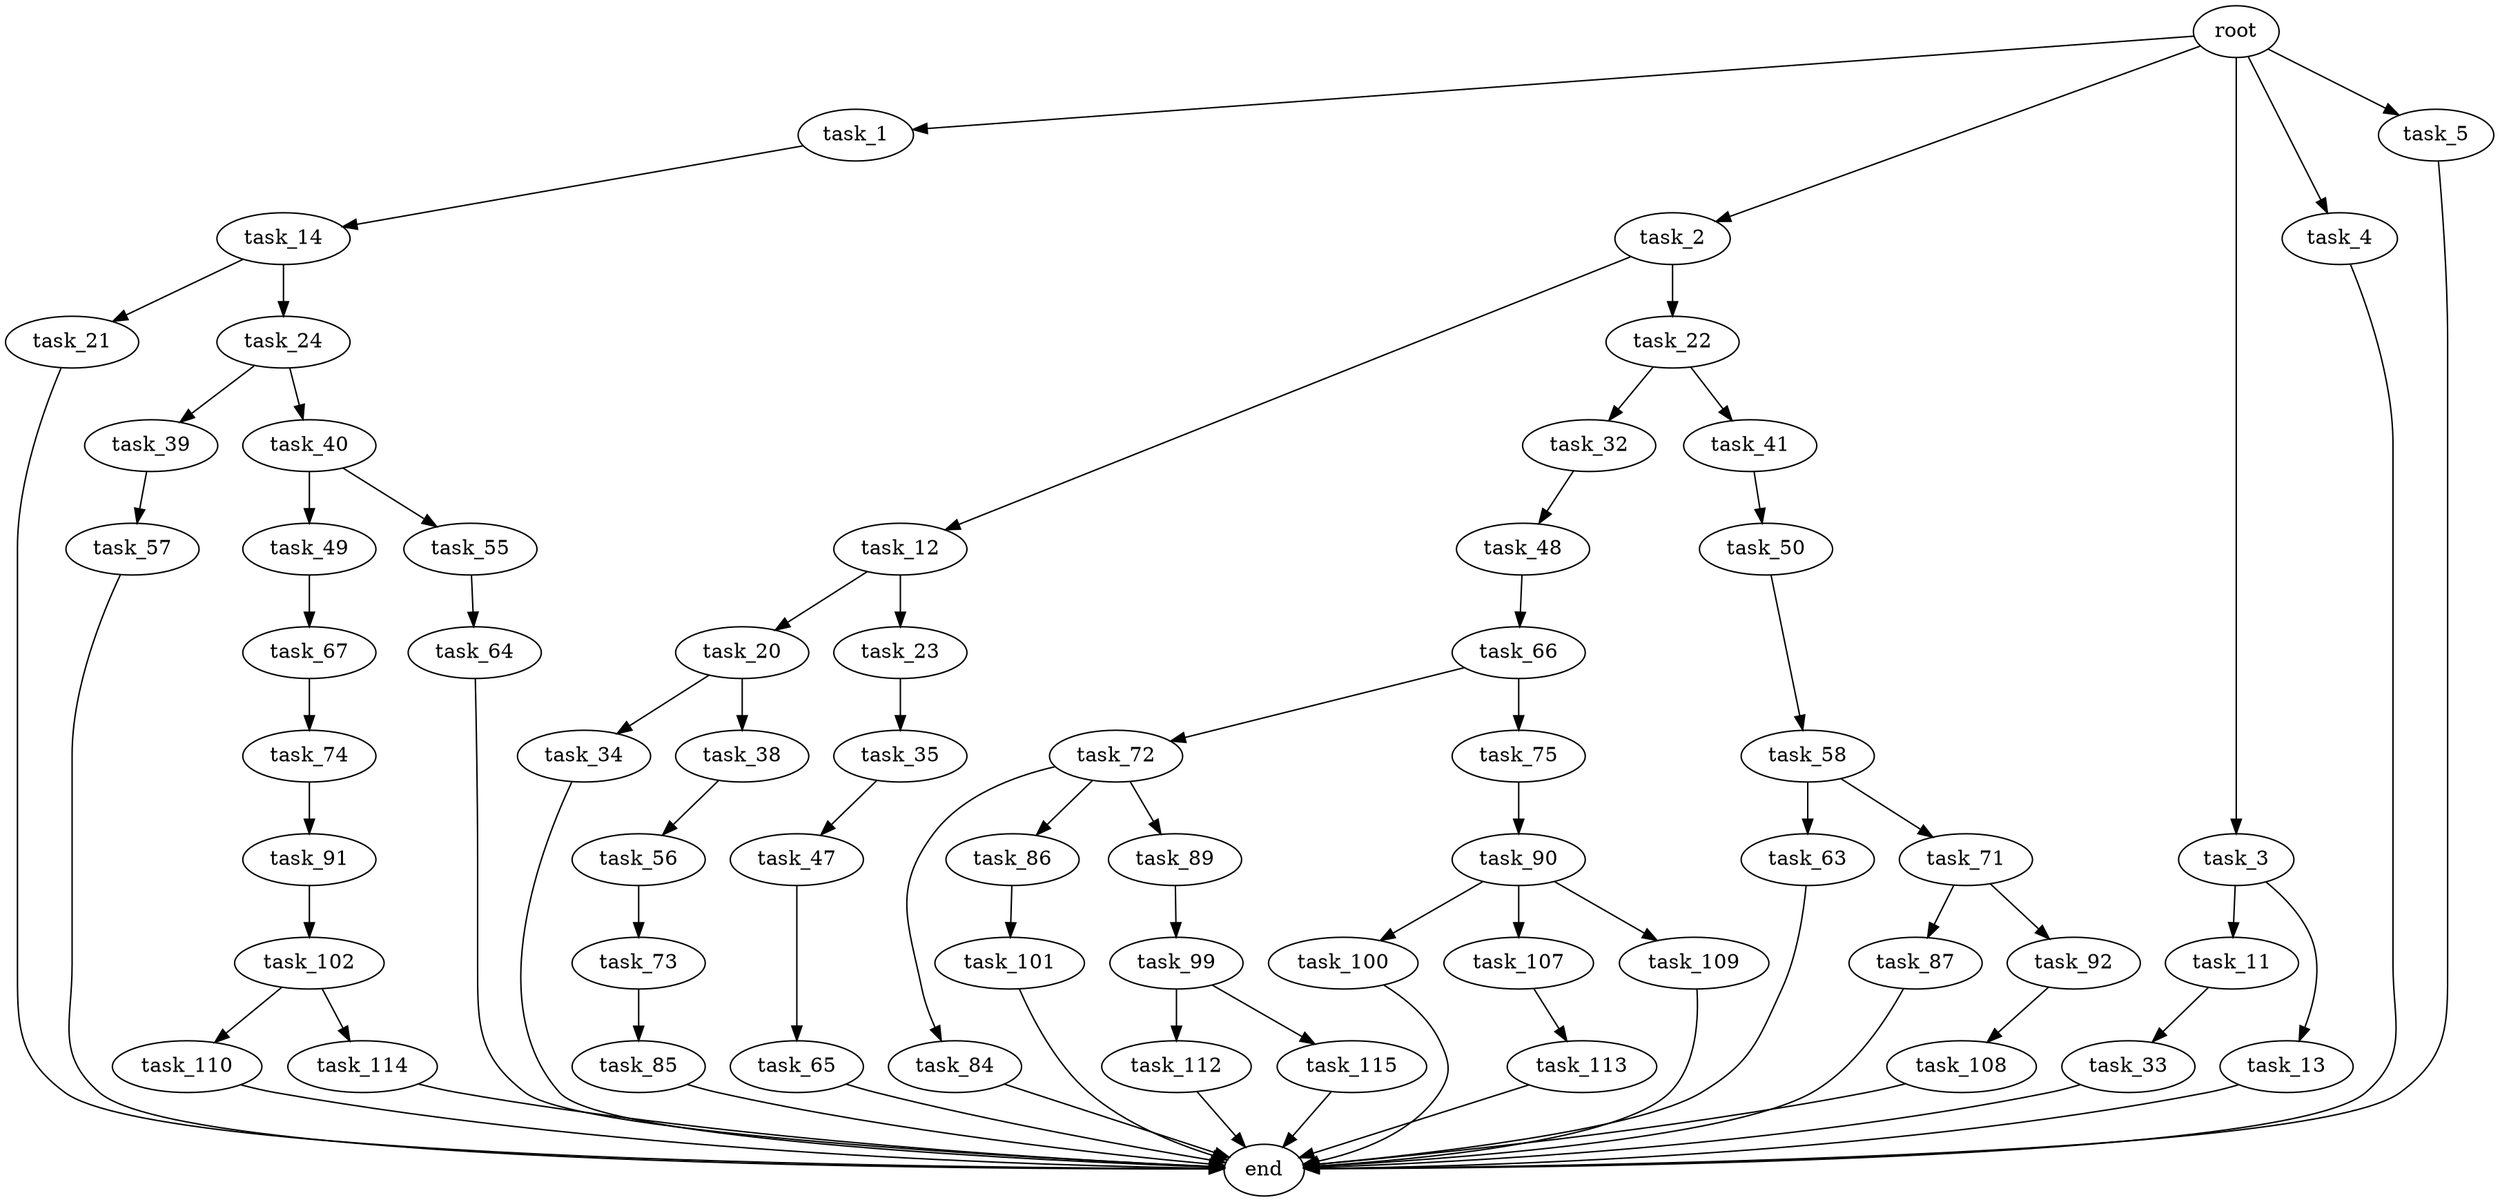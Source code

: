 digraph G {
  root [size="0.000000"];
  task_1 [size="904627894118.000000"];
  task_2 [size="4651295716.000000"];
  task_3 [size="28991029248.000000"];
  task_4 [size="203927411578.000000"];
  task_5 [size="2600945424.000000"];
  task_11 [size="2007029968.000000"];
  task_12 [size="134217728000.000000"];
  task_13 [size="18320378960.000000"];
  task_14 [size="28991029248.000000"];
  task_20 [size="17813475092.000000"];
  task_21 [size="18449148831.000000"];
  task_22 [size="1341890313732.000000"];
  task_23 [size="28991029248.000000"];
  task_24 [size="782757789696.000000"];
  task_32 [size="261945243904.000000"];
  task_33 [size="2011590843.000000"];
  task_34 [size="18337887589.000000"];
  task_35 [size="6006523172.000000"];
  task_38 [size="3167592791.000000"];
  task_39 [size="15105699938.000000"];
  task_40 [size="1073741824000.000000"];
  task_41 [size="231928233984.000000"];
  task_47 [size="402144671187.000000"];
  task_48 [size="134217728000.000000"];
  task_49 [size="107050902879.000000"];
  task_50 [size="6164450418.000000"];
  task_55 [size="52193397772.000000"];
  task_56 [size="180083065793.000000"];
  task_57 [size="81050282742.000000"];
  task_58 [size="68719476736.000000"];
  task_63 [size="368293445632.000000"];
  task_64 [size="782757789696.000000"];
  task_65 [size="222321343360.000000"];
  task_66 [size="13320299287.000000"];
  task_67 [size="38151198258.000000"];
  task_71 [size="231928233984.000000"];
  task_72 [size="1131245051151.000000"];
  task_73 [size="782757789696.000000"];
  task_74 [size="17658027954.000000"];
  task_75 [size="28991029248.000000"];
  task_84 [size="782757789696.000000"];
  task_85 [size="192035072823.000000"];
  task_86 [size="110459486725.000000"];
  task_87 [size="2590839811.000000"];
  task_89 [size="8589934592.000000"];
  task_90 [size="36465639448.000000"];
  task_91 [size="194409497246.000000"];
  task_92 [size="28991029248.000000"];
  task_99 [size="68719476736.000000"];
  task_100 [size="231928233984.000000"];
  task_101 [size="10670526997.000000"];
  task_102 [size="2479204217.000000"];
  task_107 [size="19651091116.000000"];
  task_108 [size="34438192921.000000"];
  task_109 [size="3905587872.000000"];
  task_110 [size="7700215242.000000"];
  task_112 [size="28991029248.000000"];
  task_113 [size="393928709797.000000"];
  task_114 [size="151783034119.000000"];
  task_115 [size="66087072820.000000"];
  end [size="0.000000"];

  root -> task_1 [size="1.000000"];
  root -> task_2 [size="1.000000"];
  root -> task_3 [size="1.000000"];
  root -> task_4 [size="1.000000"];
  root -> task_5 [size="1.000000"];
  task_1 -> task_14 [size="838860800.000000"];
  task_2 -> task_12 [size="209715200.000000"];
  task_2 -> task_22 [size="209715200.000000"];
  task_3 -> task_11 [size="75497472.000000"];
  task_3 -> task_13 [size="75497472.000000"];
  task_4 -> end [size="1.000000"];
  task_5 -> end [size="1.000000"];
  task_11 -> task_33 [size="33554432.000000"];
  task_12 -> task_20 [size="209715200.000000"];
  task_12 -> task_23 [size="209715200.000000"];
  task_13 -> end [size="1.000000"];
  task_14 -> task_21 [size="75497472.000000"];
  task_14 -> task_24 [size="75497472.000000"];
  task_20 -> task_34 [size="75497472.000000"];
  task_20 -> task_38 [size="75497472.000000"];
  task_21 -> end [size="1.000000"];
  task_22 -> task_32 [size="838860800.000000"];
  task_22 -> task_41 [size="838860800.000000"];
  task_23 -> task_35 [size="75497472.000000"];
  task_24 -> task_39 [size="679477248.000000"];
  task_24 -> task_40 [size="679477248.000000"];
  task_32 -> task_48 [size="209715200.000000"];
  task_33 -> end [size="1.000000"];
  task_34 -> end [size="1.000000"];
  task_35 -> task_47 [size="209715200.000000"];
  task_38 -> task_56 [size="75497472.000000"];
  task_39 -> task_57 [size="301989888.000000"];
  task_40 -> task_49 [size="838860800.000000"];
  task_40 -> task_55 [size="838860800.000000"];
  task_41 -> task_50 [size="301989888.000000"];
  task_47 -> task_65 [size="679477248.000000"];
  task_48 -> task_66 [size="209715200.000000"];
  task_49 -> task_67 [size="134217728.000000"];
  task_50 -> task_58 [size="209715200.000000"];
  task_55 -> task_64 [size="838860800.000000"];
  task_56 -> task_73 [size="209715200.000000"];
  task_57 -> end [size="1.000000"];
  task_58 -> task_63 [size="134217728.000000"];
  task_58 -> task_71 [size="134217728.000000"];
  task_63 -> end [size="1.000000"];
  task_64 -> end [size="1.000000"];
  task_65 -> end [size="1.000000"];
  task_66 -> task_72 [size="536870912.000000"];
  task_66 -> task_75 [size="536870912.000000"];
  task_67 -> task_74 [size="838860800.000000"];
  task_71 -> task_87 [size="301989888.000000"];
  task_71 -> task_92 [size="301989888.000000"];
  task_72 -> task_84 [size="679477248.000000"];
  task_72 -> task_86 [size="679477248.000000"];
  task_72 -> task_89 [size="679477248.000000"];
  task_73 -> task_85 [size="679477248.000000"];
  task_74 -> task_91 [size="301989888.000000"];
  task_75 -> task_90 [size="75497472.000000"];
  task_84 -> end [size="1.000000"];
  task_85 -> end [size="1.000000"];
  task_86 -> task_101 [size="75497472.000000"];
  task_87 -> end [size="1.000000"];
  task_89 -> task_99 [size="33554432.000000"];
  task_90 -> task_100 [size="838860800.000000"];
  task_90 -> task_107 [size="838860800.000000"];
  task_90 -> task_109 [size="838860800.000000"];
  task_91 -> task_102 [size="411041792.000000"];
  task_92 -> task_108 [size="75497472.000000"];
  task_99 -> task_112 [size="134217728.000000"];
  task_99 -> task_115 [size="134217728.000000"];
  task_100 -> end [size="1.000000"];
  task_101 -> end [size="1.000000"];
  task_102 -> task_110 [size="209715200.000000"];
  task_102 -> task_114 [size="209715200.000000"];
  task_107 -> task_113 [size="33554432.000000"];
  task_108 -> end [size="1.000000"];
  task_109 -> end [size="1.000000"];
  task_110 -> end [size="1.000000"];
  task_112 -> end [size="1.000000"];
  task_113 -> end [size="1.000000"];
  task_114 -> end [size="1.000000"];
  task_115 -> end [size="1.000000"];
}
